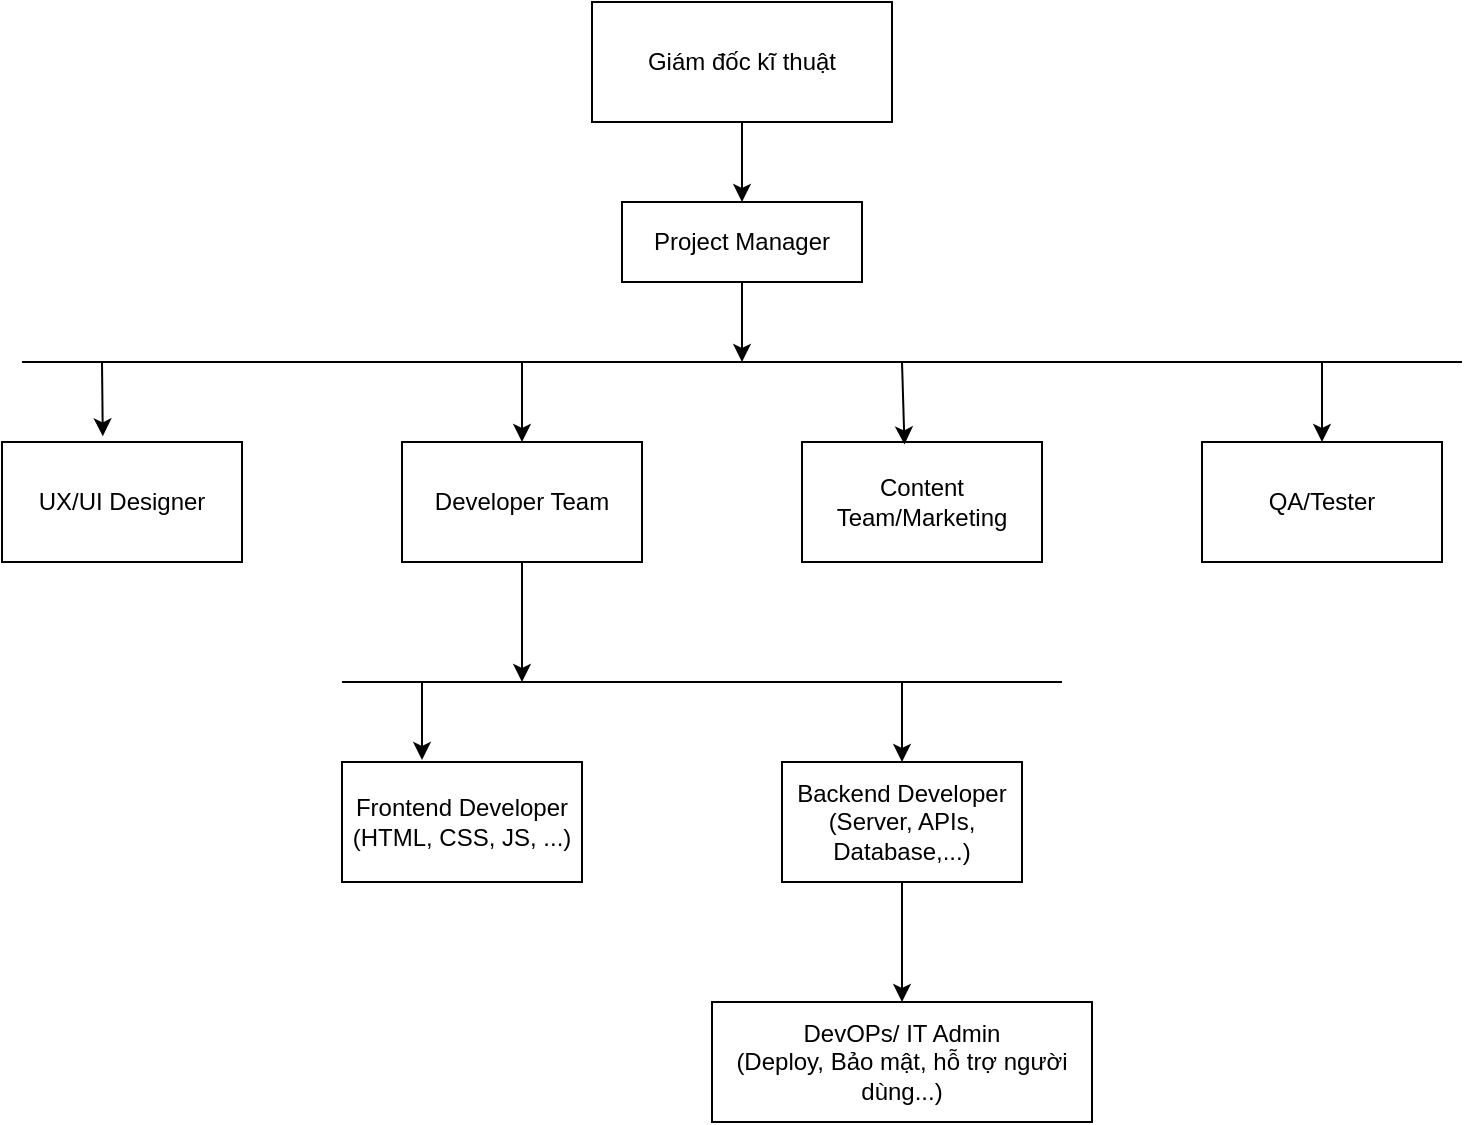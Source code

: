 <mxfile version="27.0.3">
  <diagram id="C5RBs43oDa-KdzZeNtuy" name="Page-1">
    <mxGraphModel dx="1227" dy="606" grid="1" gridSize="10" guides="1" tooltips="1" connect="1" arrows="1" fold="1" page="1" pageScale="1" pageWidth="827" pageHeight="1169" math="0" shadow="0">
      <root>
        <mxCell id="WIyWlLk6GJQsqaUBKTNV-0" />
        <mxCell id="WIyWlLk6GJQsqaUBKTNV-1" parent="WIyWlLk6GJQsqaUBKTNV-0" />
        <mxCell id="jKqrhuAryJAJv8CA12mN-3" style="edgeStyle=orthogonalEdgeStyle;rounded=0;orthogonalLoop=1;jettySize=auto;html=1;entryX=0.5;entryY=0;entryDx=0;entryDy=0;" parent="WIyWlLk6GJQsqaUBKTNV-1" source="jKqrhuAryJAJv8CA12mN-0" target="jKqrhuAryJAJv8CA12mN-1" edge="1">
          <mxGeometry relative="1" as="geometry" />
        </mxCell>
        <mxCell id="jKqrhuAryJAJv8CA12mN-0" value="Giám đốc kĩ thuật" style="rounded=0;whiteSpace=wrap;html=1;" parent="WIyWlLk6GJQsqaUBKTNV-1" vertex="1">
          <mxGeometry x="325" y="60" width="150" height="60" as="geometry" />
        </mxCell>
        <mxCell id="jKqrhuAryJAJv8CA12mN-4" style="edgeStyle=orthogonalEdgeStyle;rounded=0;orthogonalLoop=1;jettySize=auto;html=1;" parent="WIyWlLk6GJQsqaUBKTNV-1" source="jKqrhuAryJAJv8CA12mN-1" edge="1">
          <mxGeometry relative="1" as="geometry">
            <mxPoint x="400" y="240" as="targetPoint" />
          </mxGeometry>
        </mxCell>
        <mxCell id="jKqrhuAryJAJv8CA12mN-1" value="Project Manager" style="rounded=0;whiteSpace=wrap;html=1;" parent="WIyWlLk6GJQsqaUBKTNV-1" vertex="1">
          <mxGeometry x="340" y="160" width="120" height="40" as="geometry" />
        </mxCell>
        <mxCell id="jKqrhuAryJAJv8CA12mN-5" value="" style="endArrow=none;html=1;rounded=0;" parent="WIyWlLk6GJQsqaUBKTNV-1" edge="1">
          <mxGeometry width="50" height="50" relative="1" as="geometry">
            <mxPoint x="40" y="240" as="sourcePoint" />
            <mxPoint x="760" y="240" as="targetPoint" />
          </mxGeometry>
        </mxCell>
        <mxCell id="jKqrhuAryJAJv8CA12mN-6" value="" style="endArrow=classic;html=1;rounded=0;entryX=0.42;entryY=-0.047;entryDx=0;entryDy=0;entryPerimeter=0;" parent="WIyWlLk6GJQsqaUBKTNV-1" target="jKqrhuAryJAJv8CA12mN-7" edge="1">
          <mxGeometry width="50" height="50" relative="1" as="geometry">
            <mxPoint x="80" y="240" as="sourcePoint" />
            <mxPoint x="80" y="280" as="targetPoint" />
          </mxGeometry>
        </mxCell>
        <mxCell id="jKqrhuAryJAJv8CA12mN-7" value="UX/UI Designer" style="rounded=0;whiteSpace=wrap;html=1;" parent="WIyWlLk6GJQsqaUBKTNV-1" vertex="1">
          <mxGeometry x="30" y="280" width="120" height="60" as="geometry" />
        </mxCell>
        <mxCell id="jKqrhuAryJAJv8CA12mN-14" style="edgeStyle=orthogonalEdgeStyle;rounded=0;orthogonalLoop=1;jettySize=auto;html=1;" parent="WIyWlLk6GJQsqaUBKTNV-1" source="jKqrhuAryJAJv8CA12mN-8" edge="1">
          <mxGeometry relative="1" as="geometry">
            <mxPoint x="290" y="400" as="targetPoint" />
          </mxGeometry>
        </mxCell>
        <mxCell id="jKqrhuAryJAJv8CA12mN-8" value="Developer Team" style="rounded=0;whiteSpace=wrap;html=1;" parent="WIyWlLk6GJQsqaUBKTNV-1" vertex="1">
          <mxGeometry x="230" y="280" width="120" height="60" as="geometry" />
        </mxCell>
        <mxCell id="jKqrhuAryJAJv8CA12mN-9" value="Content Team/Marketing" style="rounded=0;whiteSpace=wrap;html=1;" parent="WIyWlLk6GJQsqaUBKTNV-1" vertex="1">
          <mxGeometry x="430" y="280" width="120" height="60" as="geometry" />
        </mxCell>
        <mxCell id="jKqrhuAryJAJv8CA12mN-10" value="QA/Tester" style="rounded=0;whiteSpace=wrap;html=1;" parent="WIyWlLk6GJQsqaUBKTNV-1" vertex="1">
          <mxGeometry x="630" y="280" width="120" height="60" as="geometry" />
        </mxCell>
        <mxCell id="jKqrhuAryJAJv8CA12mN-11" value="" style="endArrow=classic;html=1;rounded=0;entryX=0.5;entryY=0;entryDx=0;entryDy=0;" parent="WIyWlLk6GJQsqaUBKTNV-1" target="jKqrhuAryJAJv8CA12mN-8" edge="1">
          <mxGeometry width="50" height="50" relative="1" as="geometry">
            <mxPoint x="290" y="240" as="sourcePoint" />
            <mxPoint x="340" y="190" as="targetPoint" />
          </mxGeometry>
        </mxCell>
        <mxCell id="jKqrhuAryJAJv8CA12mN-12" value="" style="endArrow=classic;html=1;rounded=0;entryX=0.427;entryY=0.02;entryDx=0;entryDy=0;entryPerimeter=0;" parent="WIyWlLk6GJQsqaUBKTNV-1" target="jKqrhuAryJAJv8CA12mN-9" edge="1">
          <mxGeometry width="50" height="50" relative="1" as="geometry">
            <mxPoint x="480" y="240" as="sourcePoint" />
            <mxPoint x="530" y="190" as="targetPoint" />
          </mxGeometry>
        </mxCell>
        <mxCell id="jKqrhuAryJAJv8CA12mN-13" value="" style="endArrow=classic;html=1;rounded=0;entryX=0.5;entryY=0;entryDx=0;entryDy=0;" parent="WIyWlLk6GJQsqaUBKTNV-1" target="jKqrhuAryJAJv8CA12mN-10" edge="1">
          <mxGeometry width="50" height="50" relative="1" as="geometry">
            <mxPoint x="690" y="240" as="sourcePoint" />
            <mxPoint x="740" y="190" as="targetPoint" />
          </mxGeometry>
        </mxCell>
        <mxCell id="jKqrhuAryJAJv8CA12mN-15" value="" style="endArrow=none;html=1;rounded=0;" parent="WIyWlLk6GJQsqaUBKTNV-1" edge="1">
          <mxGeometry width="50" height="50" relative="1" as="geometry">
            <mxPoint x="200" y="400" as="sourcePoint" />
            <mxPoint x="560" y="400" as="targetPoint" />
          </mxGeometry>
        </mxCell>
        <mxCell id="jKqrhuAryJAJv8CA12mN-16" value="Frontend Developer&lt;div&gt;(HTML, CSS, JS, ...)&lt;/div&gt;" style="rounded=0;whiteSpace=wrap;html=1;" parent="WIyWlLk6GJQsqaUBKTNV-1" vertex="1">
          <mxGeometry x="200" y="440" width="120" height="60" as="geometry" />
        </mxCell>
        <mxCell id="jKqrhuAryJAJv8CA12mN-17" value="" style="endArrow=classic;html=1;rounded=0;" parent="WIyWlLk6GJQsqaUBKTNV-1" edge="1">
          <mxGeometry width="50" height="50" relative="1" as="geometry">
            <mxPoint x="240" y="400" as="sourcePoint" />
            <mxPoint x="240" y="439" as="targetPoint" />
          </mxGeometry>
        </mxCell>
        <mxCell id="jKqrhuAryJAJv8CA12mN-18" value="" style="endArrow=classic;html=1;rounded=0;" parent="WIyWlLk6GJQsqaUBKTNV-1" target="jKqrhuAryJAJv8CA12mN-19" edge="1">
          <mxGeometry width="50" height="50" relative="1" as="geometry">
            <mxPoint x="480" y="400" as="sourcePoint" />
            <mxPoint x="530" y="350" as="targetPoint" />
          </mxGeometry>
        </mxCell>
        <mxCell id="jKqrhuAryJAJv8CA12mN-20" style="edgeStyle=orthogonalEdgeStyle;rounded=0;orthogonalLoop=1;jettySize=auto;html=1;" parent="WIyWlLk6GJQsqaUBKTNV-1" source="jKqrhuAryJAJv8CA12mN-19" target="jKqrhuAryJAJv8CA12mN-21" edge="1">
          <mxGeometry relative="1" as="geometry">
            <mxPoint x="480" y="560" as="targetPoint" />
          </mxGeometry>
        </mxCell>
        <mxCell id="jKqrhuAryJAJv8CA12mN-19" value="Backend Developer&lt;div&gt;(Server, APIs, Database,...)&lt;/div&gt;" style="rounded=0;whiteSpace=wrap;html=1;" parent="WIyWlLk6GJQsqaUBKTNV-1" vertex="1">
          <mxGeometry x="420" y="440" width="120" height="60" as="geometry" />
        </mxCell>
        <mxCell id="jKqrhuAryJAJv8CA12mN-21" value="DevOPs/ IT Admin&lt;div&gt;(Deploy, Bảo mật, hỗ trợ người dùng...)&lt;/div&gt;" style="rounded=0;whiteSpace=wrap;html=1;" parent="WIyWlLk6GJQsqaUBKTNV-1" vertex="1">
          <mxGeometry x="385" y="560" width="190" height="60" as="geometry" />
        </mxCell>
      </root>
    </mxGraphModel>
  </diagram>
</mxfile>
